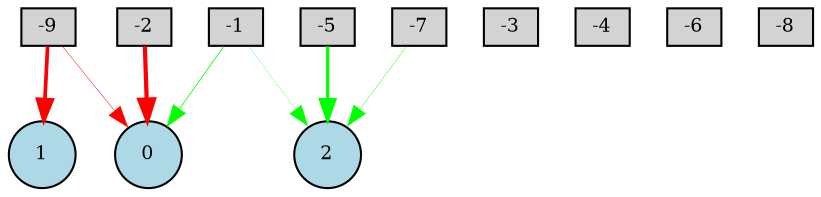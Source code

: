 digraph {
	node [fontsize=9 height=0.2 shape=circle width=0.2]
	-1 [fillcolor=lightgray shape=box style=filled]
	-2 [fillcolor=lightgray shape=box style=filled]
	-3 [fillcolor=lightgray shape=box style=filled]
	-4 [fillcolor=lightgray shape=box style=filled]
	-5 [fillcolor=lightgray shape=box style=filled]
	-6 [fillcolor=lightgray shape=box style=filled]
	-7 [fillcolor=lightgray shape=box style=filled]
	-8 [fillcolor=lightgray shape=box style=filled]
	-9 [fillcolor=lightgray shape=box style=filled]
	0 [fillcolor=lightblue style=filled]
	1 [fillcolor=lightblue style=filled]
	2 [fillcolor=lightblue style=filled]
	-5 -> 2 [color=green penwidth=1.5139609625152284 style=solid]
	-9 -> 1 [color=red penwidth=1.770707646970578 style=solid]
	-2 -> 0 [color=red penwidth=2.0237366664324017 style=solid]
	-1 -> 2 [color=green penwidth=0.12276931451438164 style=solid]
	-9 -> 0 [color=red penwidth=0.23054166251220984 style=solid]
	-1 -> 0 [color=green penwidth=0.383683672256378 style=solid]
	-7 -> 2 [color=green penwidth=0.19630485036465795 style=solid]
}
